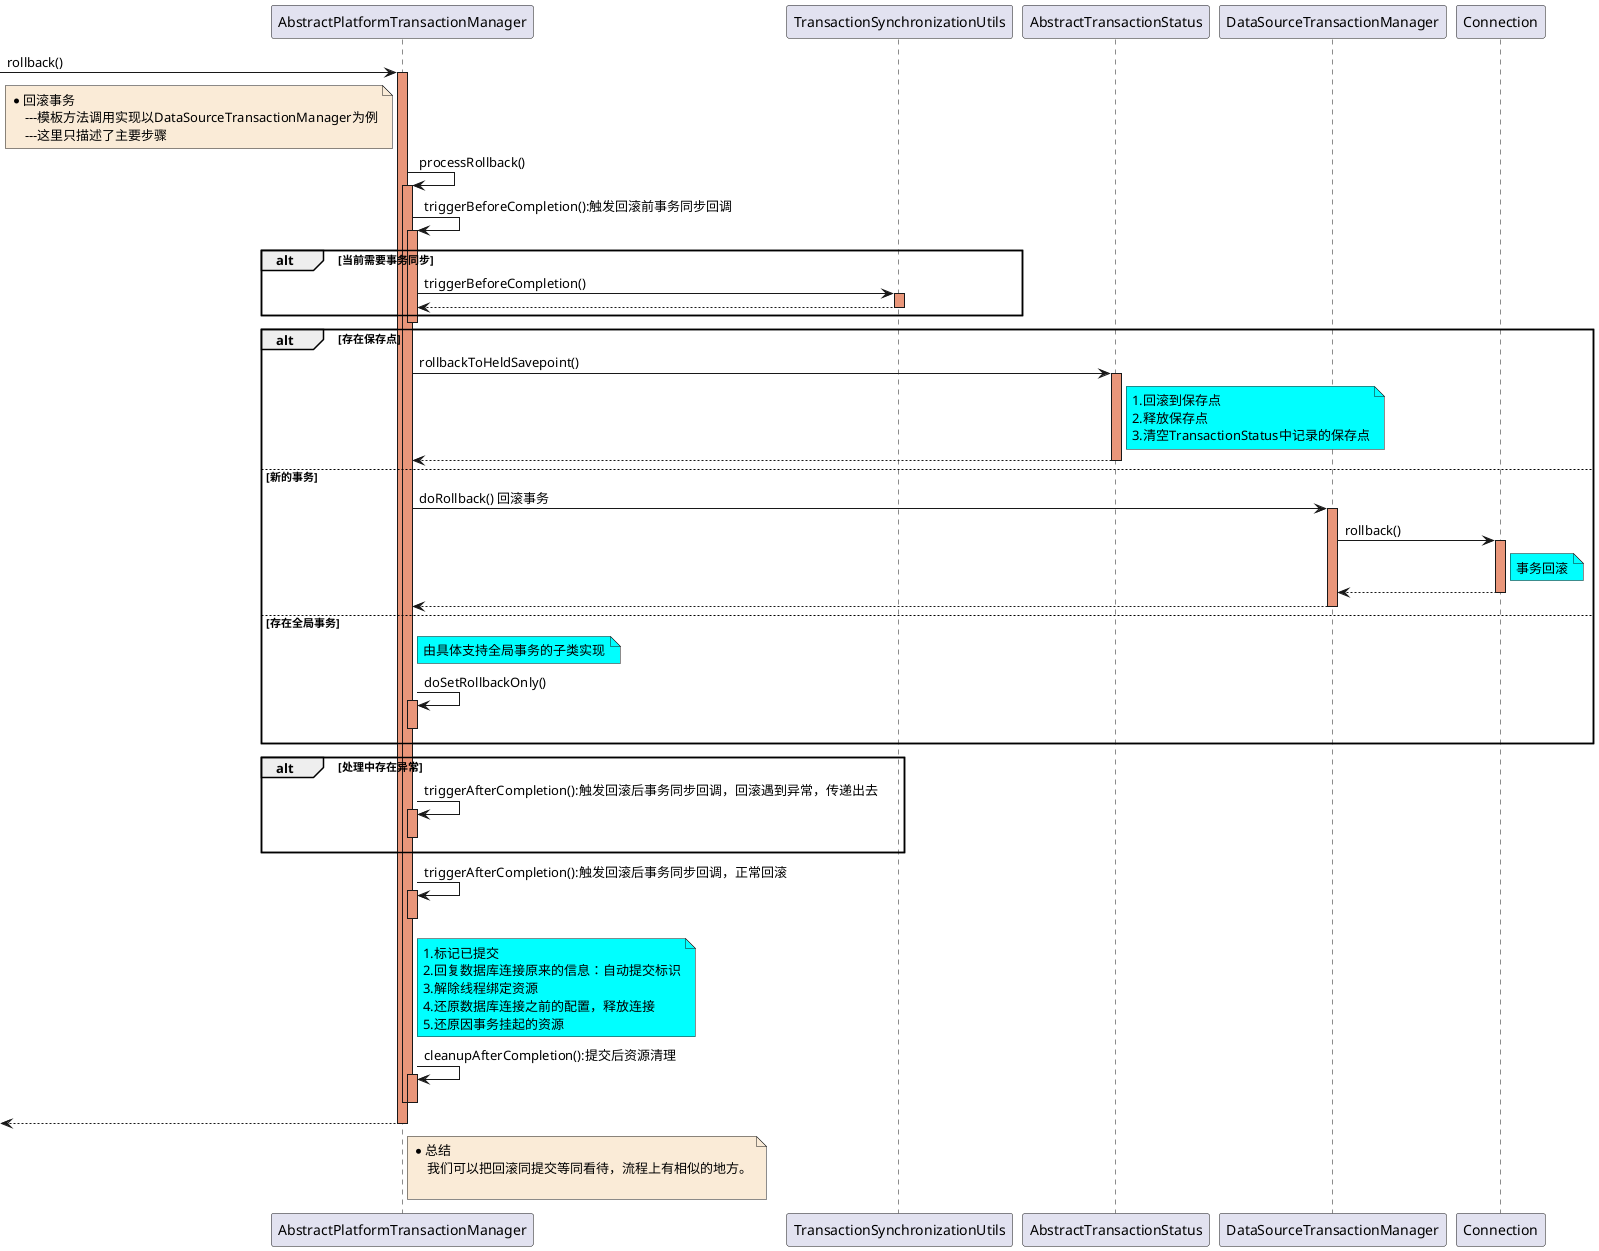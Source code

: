 @startuml
-> AbstractPlatformTransactionManager: rollback()
activate AbstractPlatformTransactionManager #DarkSalmon

    note left of AbstractPlatformTransactionManager #FAEBD7
        *回滚事务
            ---模板方法调用实现以DataSourceTransactionManager为例
            ---这里只描述了主要步骤
    end note

    AbstractPlatformTransactionManager -> AbstractPlatformTransactionManager : processRollback()
    activate AbstractPlatformTransactionManager #DarkSalmon

        AbstractPlatformTransactionManager -> AbstractPlatformTransactionManager : triggerBeforeCompletion():触发回滚前事务同步回调
        activate AbstractPlatformTransactionManager #DarkSalmon
            alt 当前需要事务同步
                AbstractPlatformTransactionManager -> TransactionSynchronizationUtils : triggerBeforeCompletion()
                activate TransactionSynchronizationUtils #DarkSalmon
                TransactionSynchronizationUtils --> AbstractPlatformTransactionManager
                deactivate TransactionSynchronizationUtils

            end
        deactivate AbstractPlatformTransactionManager

        alt 存在保存点
            AbstractPlatformTransactionManager -> AbstractTransactionStatus : rollbackToHeldSavepoint()
            activate AbstractTransactionStatus #DarkSalmon
                note right of AbstractTransactionStatus #aqua
                    1.回滚到保存点
                    2.释放保存点
                    3.清空TransactionStatus中记录的保存点
                end note
            AbstractTransactionStatus --> AbstractPlatformTransactionManager
            deactivate AbstractTransactionStatus
        else 新的事务
            AbstractPlatformTransactionManager -> DataSourceTransactionManager : doRollback() 回滚事务
            activate DataSourceTransactionManager #DarkSalmon

                DataSourceTransactionManager -> Connection : rollback()
                activate Connection #DarkSalmon
                    note right of Connection #aqua
                        事务回滚
                    end note
                Connection --> DataSourceTransactionManager
                deactivate Connection

            DataSourceTransactionManager --> AbstractPlatformTransactionManager
            deactivate DataSourceTransactionManager

        else 存在全局事务
            note right of AbstractPlatformTransactionManager #aqua
                由具体支持全局事务的子类实现
            end note
            AbstractPlatformTransactionManager -> AbstractPlatformTransactionManager : doSetRollbackOnly()
            activate AbstractPlatformTransactionManager #DarkSalmon
            deactivate AbstractPlatformTransactionManager

        end

        alt 处理中存在异常
            AbstractPlatformTransactionManager -> AbstractPlatformTransactionManager : triggerAfterCompletion():触发回滚后事务同步回调，回滚遇到异常，传递出去
            activate AbstractPlatformTransactionManager #DarkSalmon
            deactivate AbstractPlatformTransactionManager
        end

        AbstractPlatformTransactionManager -> AbstractPlatformTransactionManager : triggerAfterCompletion():触发回滚后事务同步回调，正常回滚
        activate AbstractPlatformTransactionManager #DarkSalmon
        deactivate AbstractPlatformTransactionManager

        note right of AbstractPlatformTransactionManager #aqua
            1.标记已提交
            2.回复数据库连接原来的信息：自动提交标识
            3.解除线程绑定资源
            4.还原数据库连接之前的配置，释放连接
            5.还原因事务挂起的资源
        end note
        AbstractPlatformTransactionManager -> AbstractPlatformTransactionManager : cleanupAfterCompletion():提交后资源清理
        activate AbstractPlatformTransactionManager #DarkSalmon
        deactivate AbstractPlatformTransactionManager

    deactivate AbstractPlatformTransactionManager


<-- AbstractPlatformTransactionManager
deactivate AbstractPlatformTransactionManager

note right of AbstractPlatformTransactionManager #FAEBD7
    *总结
        我们可以把回滚同提交等同看待，流程上有相似的地方。

end note

@enduml